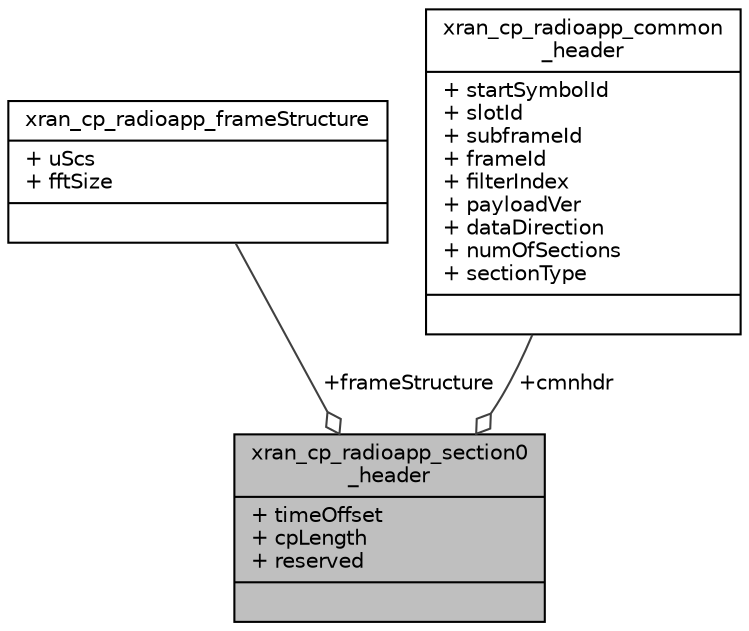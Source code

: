 digraph "xran_cp_radioapp_section0_header"
{
 // LATEX_PDF_SIZE
  edge [fontname="Helvetica",fontsize="10",labelfontname="Helvetica",labelfontsize="10"];
  node [fontname="Helvetica",fontsize="10",shape=record];
  Node1 [label="{xran_cp_radioapp_section0\l_header\n|+ timeOffset\l+ cpLength\l+ reserved\l|}",height=0.2,width=0.4,color="black", fillcolor="grey75", style="filled", fontcolor="black",tooltip=" "];
  Node2 -> Node1 [color="grey25",fontsize="10",style="solid",label=" +frameStructure" ,arrowhead="odiamond",fontname="Helvetica"];
  Node2 [label="{xran_cp_radioapp_frameStructure\n|+ uScs\l+ fftSize\l|}",height=0.2,width=0.4,color="black", fillcolor="white", style="filled",URL="$structxran__cp__radioapp__frame_structure.html",tooltip=" "];
  Node3 -> Node1 [color="grey25",fontsize="10",style="solid",label=" +cmnhdr" ,arrowhead="odiamond",fontname="Helvetica"];
  Node3 [label="{xran_cp_radioapp_common\l_header\n|+ startSymbolId\l+ slotId\l+ subframeId\l+ frameId\l+ filterIndex\l+ payloadVer\l+ dataDirection\l+ numOfSections\l+ sectionType\l|}",height=0.2,width=0.4,color="black", fillcolor="white", style="filled",URL="$structxran__cp__radioapp__common__header.html",tooltip=" "];
}
